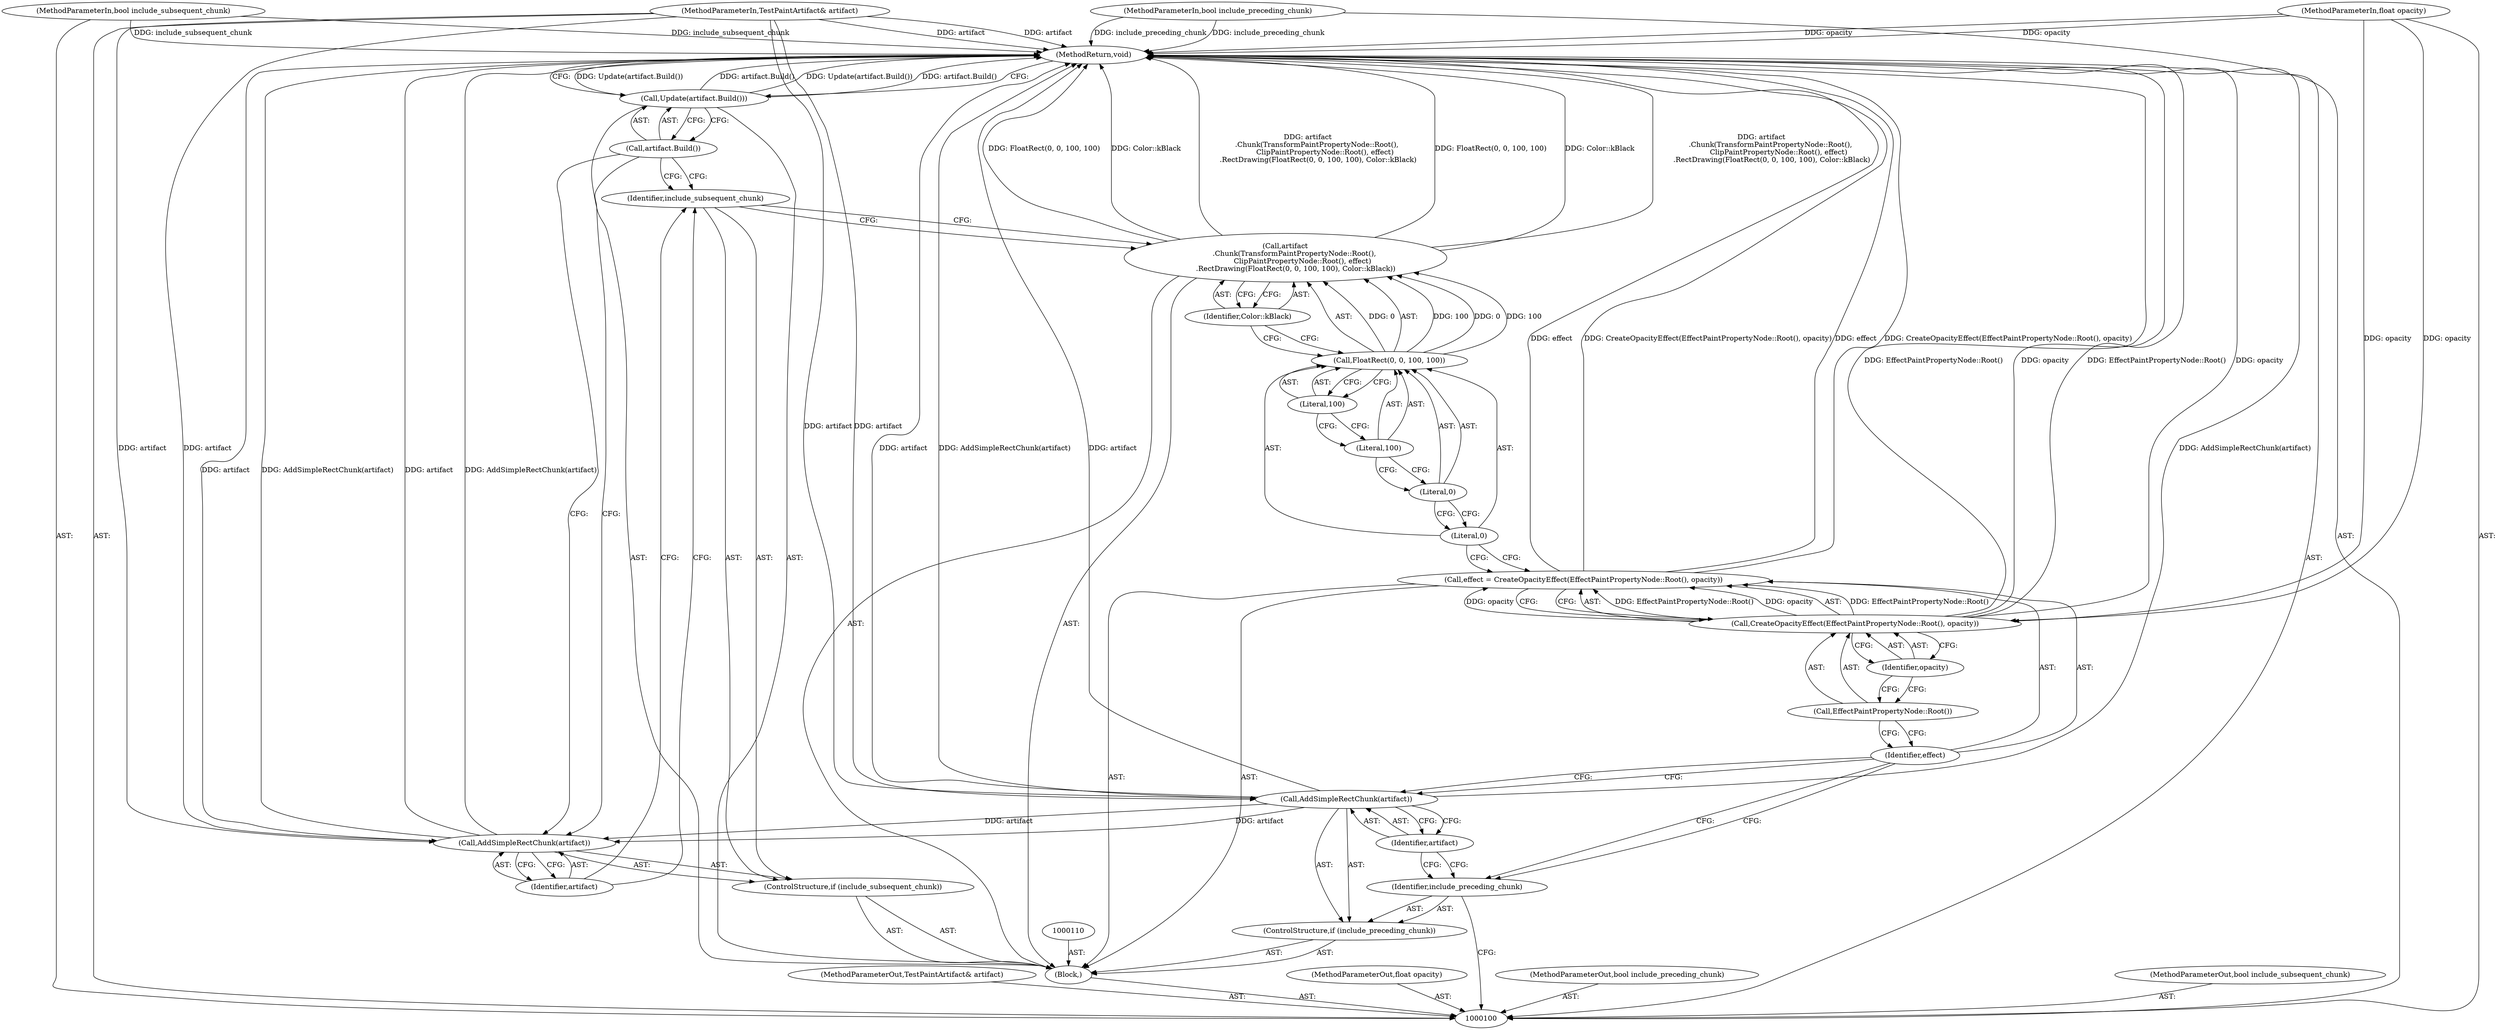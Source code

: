 digraph "1_Chrome_f911e11e7f6b5c0d6f5ee694a9871de6619889f7_29" {
"1000129" [label="(MethodReturn,void)"];
"1000101" [label="(MethodParameterIn,TestPaintArtifact& artifact)"];
"1000174" [label="(MethodParameterOut,TestPaintArtifact& artifact)"];
"1000117" [label="(Call,FloatRect(0, 0, 100, 100))"];
"1000118" [label="(Literal,0)"];
"1000119" [label="(Literal,0)"];
"1000120" [label="(Literal,100)"];
"1000121" [label="(Literal,100)"];
"1000122" [label="(Identifier,Color::kBlack)"];
"1000123" [label="(ControlStructure,if (include_subsequent_chunk))"];
"1000124" [label="(Identifier,include_subsequent_chunk)"];
"1000126" [label="(Identifier,artifact)"];
"1000125" [label="(Call,AddSimpleRectChunk(artifact))"];
"1000128" [label="(Call,artifact.Build())"];
"1000127" [label="(Call,Update(artifact.Build()))"];
"1000102" [label="(MethodParameterIn,float opacity)"];
"1000175" [label="(MethodParameterOut,float opacity)"];
"1000103" [label="(MethodParameterIn,bool include_preceding_chunk)"];
"1000176" [label="(MethodParameterOut,bool include_preceding_chunk)"];
"1000104" [label="(MethodParameterIn,bool include_subsequent_chunk)"];
"1000177" [label="(MethodParameterOut,bool include_subsequent_chunk)"];
"1000105" [label="(Block,)"];
"1000106" [label="(ControlStructure,if (include_preceding_chunk))"];
"1000107" [label="(Identifier,include_preceding_chunk)"];
"1000109" [label="(Identifier,artifact)"];
"1000108" [label="(Call,AddSimpleRectChunk(artifact))"];
"1000111" [label="(Call,effect = CreateOpacityEffect(EffectPaintPropertyNode::Root(), opacity))"];
"1000112" [label="(Identifier,effect)"];
"1000113" [label="(Call,CreateOpacityEffect(EffectPaintPropertyNode::Root(), opacity))"];
"1000114" [label="(Call,EffectPaintPropertyNode::Root())"];
"1000115" [label="(Identifier,opacity)"];
"1000116" [label="(Call,artifact\n        .Chunk(TransformPaintPropertyNode::Root(),\n               ClipPaintPropertyNode::Root(), effect)\n         .RectDrawing(FloatRect(0, 0, 100, 100), Color::kBlack))"];
"1000129" -> "1000100"  [label="AST: "];
"1000129" -> "1000127"  [label="CFG: "];
"1000116" -> "1000129"  [label="DDG: FloatRect(0, 0, 100, 100)"];
"1000116" -> "1000129"  [label="DDG: Color::kBlack"];
"1000116" -> "1000129"  [label="DDG: artifact\n        .Chunk(TransformPaintPropertyNode::Root(),\n               ClipPaintPropertyNode::Root(), effect)\n         .RectDrawing(FloatRect(0, 0, 100, 100), Color::kBlack)"];
"1000125" -> "1000129"  [label="DDG: artifact"];
"1000125" -> "1000129"  [label="DDG: AddSimpleRectChunk(artifact)"];
"1000108" -> "1000129"  [label="DDG: AddSimpleRectChunk(artifact)"];
"1000108" -> "1000129"  [label="DDG: artifact"];
"1000104" -> "1000129"  [label="DDG: include_subsequent_chunk"];
"1000113" -> "1000129"  [label="DDG: EffectPaintPropertyNode::Root()"];
"1000113" -> "1000129"  [label="DDG: opacity"];
"1000103" -> "1000129"  [label="DDG: include_preceding_chunk"];
"1000127" -> "1000129"  [label="DDG: Update(artifact.Build())"];
"1000127" -> "1000129"  [label="DDG: artifact.Build()"];
"1000102" -> "1000129"  [label="DDG: opacity"];
"1000111" -> "1000129"  [label="DDG: effect"];
"1000111" -> "1000129"  [label="DDG: CreateOpacityEffect(EffectPaintPropertyNode::Root(), opacity)"];
"1000101" -> "1000129"  [label="DDG: artifact"];
"1000101" -> "1000100"  [label="AST: "];
"1000101" -> "1000129"  [label="DDG: artifact"];
"1000101" -> "1000108"  [label="DDG: artifact"];
"1000101" -> "1000125"  [label="DDG: artifact"];
"1000174" -> "1000100"  [label="AST: "];
"1000117" -> "1000116"  [label="AST: "];
"1000117" -> "1000121"  [label="CFG: "];
"1000118" -> "1000117"  [label="AST: "];
"1000119" -> "1000117"  [label="AST: "];
"1000120" -> "1000117"  [label="AST: "];
"1000121" -> "1000117"  [label="AST: "];
"1000122" -> "1000117"  [label="CFG: "];
"1000117" -> "1000116"  [label="DDG: 0"];
"1000117" -> "1000116"  [label="DDG: 100"];
"1000118" -> "1000117"  [label="AST: "];
"1000118" -> "1000111"  [label="CFG: "];
"1000119" -> "1000118"  [label="CFG: "];
"1000119" -> "1000117"  [label="AST: "];
"1000119" -> "1000118"  [label="CFG: "];
"1000120" -> "1000119"  [label="CFG: "];
"1000120" -> "1000117"  [label="AST: "];
"1000120" -> "1000119"  [label="CFG: "];
"1000121" -> "1000120"  [label="CFG: "];
"1000121" -> "1000117"  [label="AST: "];
"1000121" -> "1000120"  [label="CFG: "];
"1000117" -> "1000121"  [label="CFG: "];
"1000122" -> "1000116"  [label="AST: "];
"1000122" -> "1000117"  [label="CFG: "];
"1000116" -> "1000122"  [label="CFG: "];
"1000123" -> "1000105"  [label="AST: "];
"1000124" -> "1000123"  [label="AST: "];
"1000125" -> "1000123"  [label="AST: "];
"1000124" -> "1000123"  [label="AST: "];
"1000124" -> "1000116"  [label="CFG: "];
"1000126" -> "1000124"  [label="CFG: "];
"1000128" -> "1000124"  [label="CFG: "];
"1000126" -> "1000125"  [label="AST: "];
"1000126" -> "1000124"  [label="CFG: "];
"1000125" -> "1000126"  [label="CFG: "];
"1000125" -> "1000123"  [label="AST: "];
"1000125" -> "1000126"  [label="CFG: "];
"1000126" -> "1000125"  [label="AST: "];
"1000128" -> "1000125"  [label="CFG: "];
"1000125" -> "1000129"  [label="DDG: artifact"];
"1000125" -> "1000129"  [label="DDG: AddSimpleRectChunk(artifact)"];
"1000108" -> "1000125"  [label="DDG: artifact"];
"1000101" -> "1000125"  [label="DDG: artifact"];
"1000128" -> "1000127"  [label="AST: "];
"1000128" -> "1000125"  [label="CFG: "];
"1000128" -> "1000124"  [label="CFG: "];
"1000127" -> "1000128"  [label="CFG: "];
"1000127" -> "1000105"  [label="AST: "];
"1000127" -> "1000128"  [label="CFG: "];
"1000128" -> "1000127"  [label="AST: "];
"1000129" -> "1000127"  [label="CFG: "];
"1000127" -> "1000129"  [label="DDG: Update(artifact.Build())"];
"1000127" -> "1000129"  [label="DDG: artifact.Build()"];
"1000102" -> "1000100"  [label="AST: "];
"1000102" -> "1000129"  [label="DDG: opacity"];
"1000102" -> "1000113"  [label="DDG: opacity"];
"1000175" -> "1000100"  [label="AST: "];
"1000103" -> "1000100"  [label="AST: "];
"1000103" -> "1000129"  [label="DDG: include_preceding_chunk"];
"1000176" -> "1000100"  [label="AST: "];
"1000104" -> "1000100"  [label="AST: "];
"1000104" -> "1000129"  [label="DDG: include_subsequent_chunk"];
"1000177" -> "1000100"  [label="AST: "];
"1000105" -> "1000100"  [label="AST: "];
"1000106" -> "1000105"  [label="AST: "];
"1000110" -> "1000105"  [label="AST: "];
"1000111" -> "1000105"  [label="AST: "];
"1000116" -> "1000105"  [label="AST: "];
"1000123" -> "1000105"  [label="AST: "];
"1000127" -> "1000105"  [label="AST: "];
"1000106" -> "1000105"  [label="AST: "];
"1000107" -> "1000106"  [label="AST: "];
"1000108" -> "1000106"  [label="AST: "];
"1000107" -> "1000106"  [label="AST: "];
"1000107" -> "1000100"  [label="CFG: "];
"1000109" -> "1000107"  [label="CFG: "];
"1000112" -> "1000107"  [label="CFG: "];
"1000109" -> "1000108"  [label="AST: "];
"1000109" -> "1000107"  [label="CFG: "];
"1000108" -> "1000109"  [label="CFG: "];
"1000108" -> "1000106"  [label="AST: "];
"1000108" -> "1000109"  [label="CFG: "];
"1000109" -> "1000108"  [label="AST: "];
"1000112" -> "1000108"  [label="CFG: "];
"1000108" -> "1000129"  [label="DDG: AddSimpleRectChunk(artifact)"];
"1000108" -> "1000129"  [label="DDG: artifact"];
"1000101" -> "1000108"  [label="DDG: artifact"];
"1000108" -> "1000125"  [label="DDG: artifact"];
"1000111" -> "1000105"  [label="AST: "];
"1000111" -> "1000113"  [label="CFG: "];
"1000112" -> "1000111"  [label="AST: "];
"1000113" -> "1000111"  [label="AST: "];
"1000118" -> "1000111"  [label="CFG: "];
"1000111" -> "1000129"  [label="DDG: effect"];
"1000111" -> "1000129"  [label="DDG: CreateOpacityEffect(EffectPaintPropertyNode::Root(), opacity)"];
"1000113" -> "1000111"  [label="DDG: EffectPaintPropertyNode::Root()"];
"1000113" -> "1000111"  [label="DDG: opacity"];
"1000112" -> "1000111"  [label="AST: "];
"1000112" -> "1000108"  [label="CFG: "];
"1000112" -> "1000107"  [label="CFG: "];
"1000114" -> "1000112"  [label="CFG: "];
"1000113" -> "1000111"  [label="AST: "];
"1000113" -> "1000115"  [label="CFG: "];
"1000114" -> "1000113"  [label="AST: "];
"1000115" -> "1000113"  [label="AST: "];
"1000111" -> "1000113"  [label="CFG: "];
"1000113" -> "1000129"  [label="DDG: EffectPaintPropertyNode::Root()"];
"1000113" -> "1000129"  [label="DDG: opacity"];
"1000113" -> "1000111"  [label="DDG: EffectPaintPropertyNode::Root()"];
"1000113" -> "1000111"  [label="DDG: opacity"];
"1000102" -> "1000113"  [label="DDG: opacity"];
"1000114" -> "1000113"  [label="AST: "];
"1000114" -> "1000112"  [label="CFG: "];
"1000115" -> "1000114"  [label="CFG: "];
"1000115" -> "1000113"  [label="AST: "];
"1000115" -> "1000114"  [label="CFG: "];
"1000113" -> "1000115"  [label="CFG: "];
"1000116" -> "1000105"  [label="AST: "];
"1000116" -> "1000122"  [label="CFG: "];
"1000117" -> "1000116"  [label="AST: "];
"1000122" -> "1000116"  [label="AST: "];
"1000124" -> "1000116"  [label="CFG: "];
"1000116" -> "1000129"  [label="DDG: FloatRect(0, 0, 100, 100)"];
"1000116" -> "1000129"  [label="DDG: Color::kBlack"];
"1000116" -> "1000129"  [label="DDG: artifact\n        .Chunk(TransformPaintPropertyNode::Root(),\n               ClipPaintPropertyNode::Root(), effect)\n         .RectDrawing(FloatRect(0, 0, 100, 100), Color::kBlack)"];
"1000117" -> "1000116"  [label="DDG: 0"];
"1000117" -> "1000116"  [label="DDG: 100"];
}
